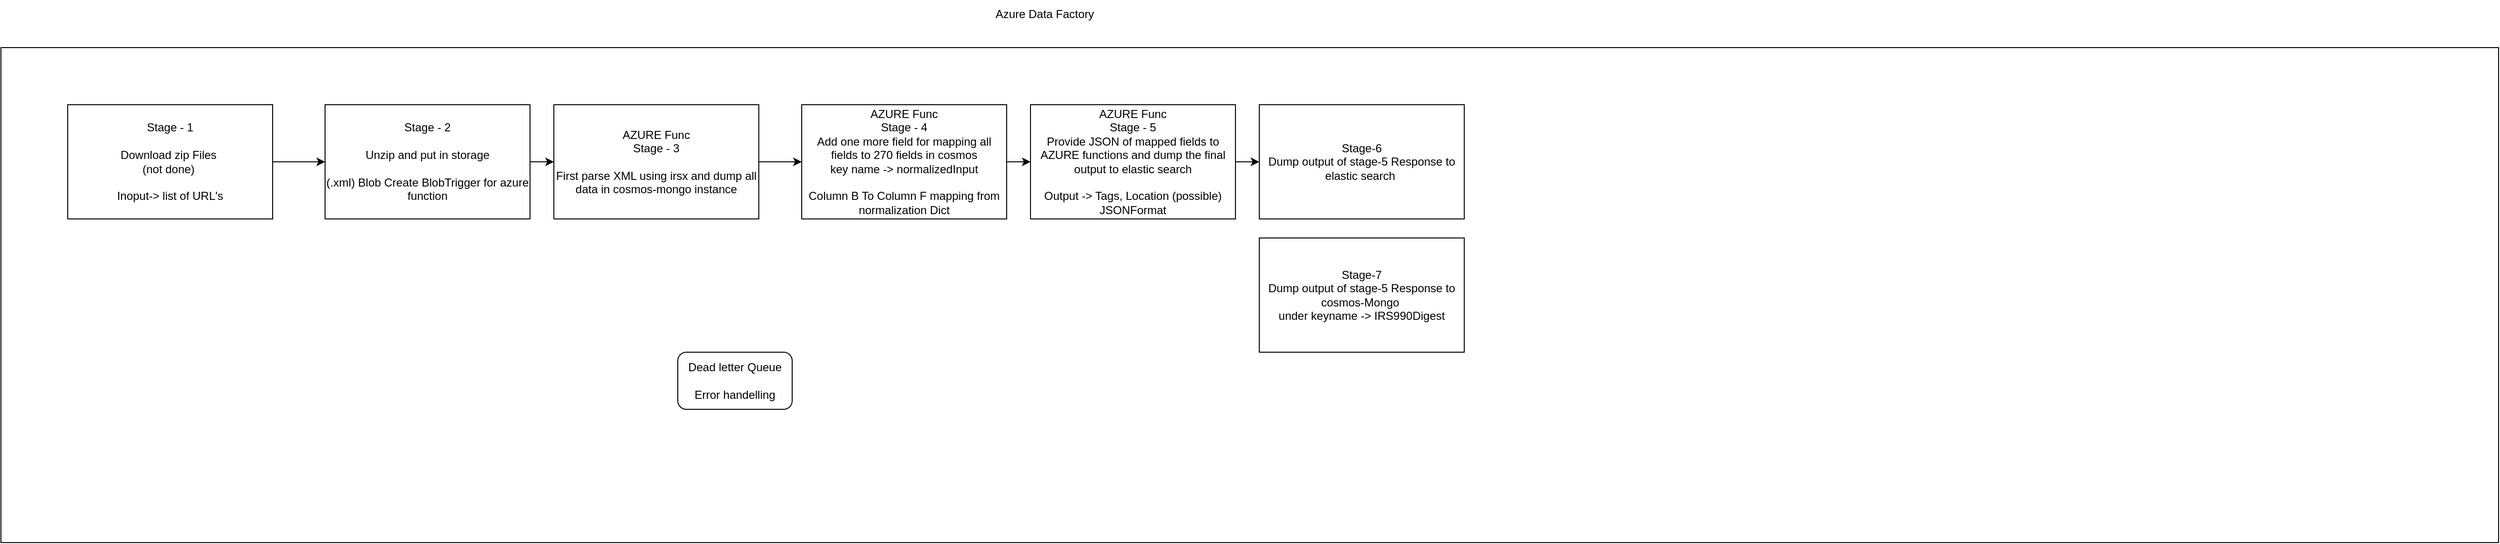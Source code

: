 <mxfile version="20.2.8" type="github"><diagram id="pvL0ssWES93ySVcKJ88J" name="Page-1"><mxGraphModel dx="1186" dy="796" grid="1" gridSize="10" guides="1" tooltips="1" connect="1" arrows="1" fold="1" page="1" pageScale="1" pageWidth="850" pageHeight="1100" math="0" shadow="0"><root><mxCell id="0"/><mxCell id="1" parent="0"/><mxCell id="K1n01ZbaAOssrt6qa7qG-17" value="" style="rounded=0;whiteSpace=wrap;html=1;" vertex="1" parent="1"><mxGeometry x="790" y="210" width="750" height="330" as="geometry"/></mxCell><mxCell id="K1n01ZbaAOssrt6qa7qG-2" value="Azure Data Factory" style="text;html=1;strokeColor=none;fillColor=none;align=center;verticalAlign=middle;whiteSpace=wrap;rounded=0;" vertex="1" parent="1"><mxGeometry x="1230" y="140" width="190" height="30" as="geometry"/></mxCell><mxCell id="K1n01ZbaAOssrt6qa7qG-1" value="" style="rounded=0;whiteSpace=wrap;html=1;" vertex="1" parent="1"><mxGeometry x="230" y="190" width="2620" height="520" as="geometry"/></mxCell><mxCell id="K1n01ZbaAOssrt6qa7qG-5" value="" style="edgeStyle=orthogonalEdgeStyle;rounded=0;orthogonalLoop=1;jettySize=auto;html=1;" edge="1" parent="1" source="K1n01ZbaAOssrt6qa7qG-3" target="K1n01ZbaAOssrt6qa7qG-4"><mxGeometry relative="1" as="geometry"/></mxCell><mxCell id="K1n01ZbaAOssrt6qa7qG-3" value="Stage - 1&lt;br&gt;&lt;br&gt;Download zip Files&amp;nbsp;&lt;br&gt;(not done)&amp;nbsp;&lt;br&gt;&lt;br&gt;Inoput-&amp;gt; list of URL's" style="rounded=0;whiteSpace=wrap;html=1;" vertex="1" parent="1"><mxGeometry x="300" y="250" width="215" height="120" as="geometry"/></mxCell><mxCell id="K1n01ZbaAOssrt6qa7qG-9" value="" style="edgeStyle=orthogonalEdgeStyle;rounded=0;orthogonalLoop=1;jettySize=auto;html=1;" edge="1" parent="1" source="K1n01ZbaAOssrt6qa7qG-4" target="K1n01ZbaAOssrt6qa7qG-6"><mxGeometry relative="1" as="geometry"/></mxCell><mxCell id="K1n01ZbaAOssrt6qa7qG-4" value="Stage - 2&lt;br&gt;&lt;br&gt;Unzip and put in storage&lt;br&gt;&lt;br&gt;(.xml) Blob Create BlobTrigger for azure function" style="rounded=0;whiteSpace=wrap;html=1;" vertex="1" parent="1"><mxGeometry x="570" y="250" width="215" height="120" as="geometry"/></mxCell><mxCell id="K1n01ZbaAOssrt6qa7qG-10" value="" style="edgeStyle=orthogonalEdgeStyle;rounded=0;orthogonalLoop=1;jettySize=auto;html=1;" edge="1" parent="1" source="K1n01ZbaAOssrt6qa7qG-6" target="K1n01ZbaAOssrt6qa7qG-7"><mxGeometry relative="1" as="geometry"/></mxCell><mxCell id="K1n01ZbaAOssrt6qa7qG-6" value="AZURE Func&lt;br&gt;Stage - 3&lt;br&gt;&lt;br&gt;First parse XML using irsx and dump all data in cosmos-mongo instance" style="rounded=0;whiteSpace=wrap;html=1;" vertex="1" parent="1"><mxGeometry x="810" y="250" width="215" height="120" as="geometry"/></mxCell><mxCell id="K1n01ZbaAOssrt6qa7qG-14" value="" style="edgeStyle=orthogonalEdgeStyle;rounded=0;orthogonalLoop=1;jettySize=auto;html=1;" edge="1" parent="1" source="K1n01ZbaAOssrt6qa7qG-7" target="K1n01ZbaAOssrt6qa7qG-11"><mxGeometry relative="1" as="geometry"/></mxCell><mxCell id="K1n01ZbaAOssrt6qa7qG-7" value="AZURE Func&lt;br&gt;Stage - 4&lt;br&gt;Add one more field for mapping all fields to 270 fields in cosmos&lt;br&gt;key name -&amp;gt; normalizedInput&lt;br&gt;&lt;br&gt;Column B To Column F mapping from normalization Dict" style="rounded=0;whiteSpace=wrap;html=1;" vertex="1" parent="1"><mxGeometry x="1070" y="250" width="215" height="120" as="geometry"/></mxCell><mxCell id="K1n01ZbaAOssrt6qa7qG-19" value="" style="edgeStyle=orthogonalEdgeStyle;rounded=0;orthogonalLoop=1;jettySize=auto;html=1;" edge="1" parent="1" source="K1n01ZbaAOssrt6qa7qG-11" target="K1n01ZbaAOssrt6qa7qG-18"><mxGeometry relative="1" as="geometry"/></mxCell><mxCell id="K1n01ZbaAOssrt6qa7qG-11" value="AZURE Func&lt;br&gt;Stage - 5&lt;br&gt;Provide JSON of mapped fields to AZURE functions and dump the final output to elastic search&lt;br&gt;&lt;br&gt;Output -&amp;gt; Tags, Location (possible) JSONFormat" style="rounded=0;whiteSpace=wrap;html=1;" vertex="1" parent="1"><mxGeometry x="1310" y="250" width="215" height="120" as="geometry"/></mxCell><mxCell id="K1n01ZbaAOssrt6qa7qG-18" value="Stage-6&lt;br&gt;Dump output of stage-5 Response to elastic search&amp;nbsp;" style="rounded=0;whiteSpace=wrap;html=1;" vertex="1" parent="1"><mxGeometry x="1550" y="250" width="215" height="120" as="geometry"/></mxCell><mxCell id="K1n01ZbaAOssrt6qa7qG-20" value="Stage-7&lt;br&gt;Dump output of stage-5 Response to cosmos-Mongo&amp;nbsp;&lt;br&gt;under keyname -&amp;gt; IRS990Digest" style="rounded=0;whiteSpace=wrap;html=1;" vertex="1" parent="1"><mxGeometry x="1550" y="390" width="215" height="120" as="geometry"/></mxCell><mxCell id="K1n01ZbaAOssrt6qa7qG-21" value="Dead letter Queue&lt;br&gt;&lt;br&gt;Error handelling" style="rounded=1;whiteSpace=wrap;html=1;" vertex="1" parent="1"><mxGeometry x="940" y="510" width="120" height="60" as="geometry"/></mxCell></root></mxGraphModel></diagram></mxfile>